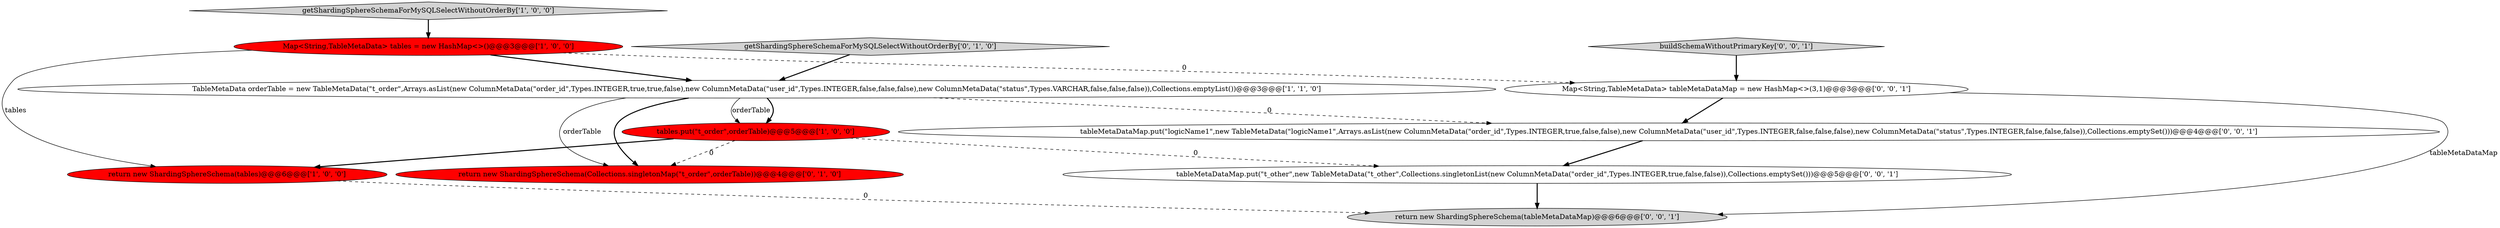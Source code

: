 digraph {
3 [style = filled, label = "getShardingSphereSchemaForMySQLSelectWithoutOrderBy['1', '0', '0']", fillcolor = lightgray, shape = diamond image = "AAA0AAABBB1BBB"];
9 [style = filled, label = "tableMetaDataMap.put(\"logicName1\",new TableMetaData(\"logicName1\",Arrays.asList(new ColumnMetaData(\"order_id\",Types.INTEGER,true,false,false),new ColumnMetaData(\"user_id\",Types.INTEGER,false,false,false),new ColumnMetaData(\"status\",Types.INTEGER,false,false,false)),Collections.emptySet()))@@@4@@@['0', '0', '1']", fillcolor = white, shape = ellipse image = "AAA0AAABBB3BBB"];
4 [style = filled, label = "tables.put(\"t_order\",orderTable)@@@5@@@['1', '0', '0']", fillcolor = red, shape = ellipse image = "AAA1AAABBB1BBB"];
11 [style = filled, label = "tableMetaDataMap.put(\"t_other\",new TableMetaData(\"t_other\",Collections.singletonList(new ColumnMetaData(\"order_id\",Types.INTEGER,true,false,false)),Collections.emptySet()))@@@5@@@['0', '0', '1']", fillcolor = white, shape = ellipse image = "AAA0AAABBB3BBB"];
0 [style = filled, label = "TableMetaData orderTable = new TableMetaData(\"t_order\",Arrays.asList(new ColumnMetaData(\"order_id\",Types.INTEGER,true,true,false),new ColumnMetaData(\"user_id\",Types.INTEGER,false,false,false),new ColumnMetaData(\"status\",Types.VARCHAR,false,false,false)),Collections.emptyList())@@@3@@@['1', '1', '0']", fillcolor = white, shape = ellipse image = "AAA0AAABBB1BBB"];
5 [style = filled, label = "return new ShardingSphereSchema(Collections.singletonMap(\"t_order\",orderTable))@@@4@@@['0', '1', '0']", fillcolor = red, shape = ellipse image = "AAA1AAABBB2BBB"];
8 [style = filled, label = "buildSchemaWithoutPrimaryKey['0', '0', '1']", fillcolor = lightgray, shape = diamond image = "AAA0AAABBB3BBB"];
6 [style = filled, label = "getShardingSphereSchemaForMySQLSelectWithoutOrderBy['0', '1', '0']", fillcolor = lightgray, shape = diamond image = "AAA0AAABBB2BBB"];
10 [style = filled, label = "Map<String,TableMetaData> tableMetaDataMap = new HashMap<>(3,1)@@@3@@@['0', '0', '1']", fillcolor = white, shape = ellipse image = "AAA0AAABBB3BBB"];
7 [style = filled, label = "return new ShardingSphereSchema(tableMetaDataMap)@@@6@@@['0', '0', '1']", fillcolor = lightgray, shape = ellipse image = "AAA0AAABBB3BBB"];
1 [style = filled, label = "Map<String,TableMetaData> tables = new HashMap<>()@@@3@@@['1', '0', '0']", fillcolor = red, shape = ellipse image = "AAA1AAABBB1BBB"];
2 [style = filled, label = "return new ShardingSphereSchema(tables)@@@6@@@['1', '0', '0']", fillcolor = red, shape = ellipse image = "AAA1AAABBB1BBB"];
4->5 [style = dashed, label="0"];
8->10 [style = bold, label=""];
10->9 [style = bold, label=""];
6->0 [style = bold, label=""];
1->2 [style = solid, label="tables"];
1->0 [style = bold, label=""];
4->2 [style = bold, label=""];
9->11 [style = bold, label=""];
0->5 [style = solid, label="orderTable"];
3->1 [style = bold, label=""];
1->10 [style = dashed, label="0"];
10->7 [style = solid, label="tableMetaDataMap"];
0->4 [style = bold, label=""];
0->9 [style = dashed, label="0"];
4->11 [style = dashed, label="0"];
2->7 [style = dashed, label="0"];
11->7 [style = bold, label=""];
0->5 [style = bold, label=""];
0->4 [style = solid, label="orderTable"];
}
